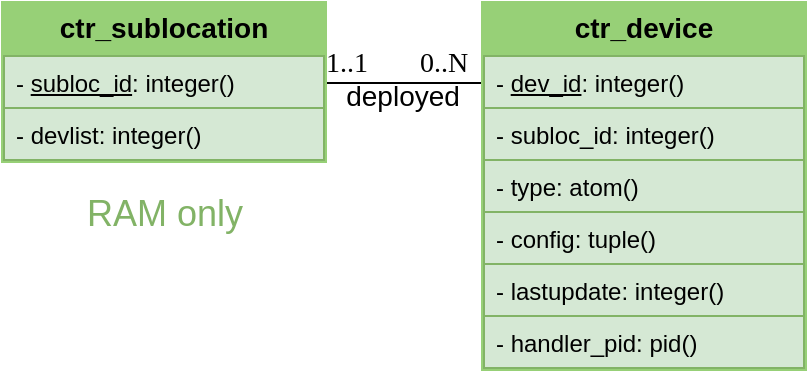 <mxfile version="15.6.6" type="device"><diagram id="aUOGfTudlKWCz0wmagxD" name="Page-1"><mxGraphModel dx="-2506" dy="-894" grid="1" gridSize="10" guides="1" tooltips="1" connect="1" arrows="1" fold="1" page="1" pageScale="1" pageWidth="827" pageHeight="1169" math="0" shadow="0"><root><mxCell id="0"/><mxCell id="1" parent="0"/><mxCell id="jmC_fBzP4kBXqy3e1qZR-20" value="RAM only" style="text;html=1;align=center;verticalAlign=middle;resizable=0;points=[];autosize=1;fontSize=18;fontColor=#82B366;" vertex="1" parent="1"><mxGeometry x="3344" y="1260" width="90" height="30" as="geometry"/></mxCell><mxCell id="jmC_fBzP4kBXqy3e1qZR-55" value="deployed" style="text;html=1;resizable=0;points=[];autosize=1;align=center;verticalAlign=top;spacingTop=-4;fontSize=14;fontColor=default;" vertex="1" parent="1"><mxGeometry x="3473" y="1205" width="70" height="20" as="geometry"/></mxCell><mxCell id="jmC_fBzP4kBXqy3e1qZR-56" value="" style="endArrow=none;html=1;fontFamily=Verdana;fontSize=14;fillColor=#d5e8d4;strokeColor=#000000;exitX=0;exitY=0.5;exitDx=0;exitDy=0;labelBackgroundColor=default;fontColor=default;" edge="1" parent="1"><mxGeometry width="50" height="50" relative="1" as="geometry"><mxPoint x="3549" y="1209.5" as="sourcePoint"/><mxPoint x="3469" y="1209.5" as="targetPoint"/></mxGeometry></mxCell><mxCell id="jmC_fBzP4kBXqy3e1qZR-57" value="1..1" style="text;html=1;resizable=0;points=[];autosize=1;align=left;verticalAlign=top;spacingTop=-4;fontSize=14;fontFamily=Verdana;fontColor=default;" vertex="1" parent="1"><mxGeometry x="3468" y="1189" width="40" height="20" as="geometry"/></mxCell><mxCell id="jmC_fBzP4kBXqy3e1qZR-58" value="0..N" style="text;html=1;resizable=0;points=[];autosize=1;align=left;verticalAlign=top;spacingTop=-4;fontSize=14;fontFamily=Verdana;fontColor=default;" vertex="1" parent="1"><mxGeometry x="3515" y="1189" width="50" height="20" as="geometry"/></mxCell><mxCell id="jmC_fBzP4kBXqy3e1qZR-42" value="ctr_device" style="swimlane;fontStyle=1;align=center;verticalAlign=top;childLayout=stackLayout;horizontal=1;startSize=26;horizontalStack=0;resizeParent=1;resizeParentMax=0;resizeLast=0;collapsible=1;marginBottom=0;fillColor=#97D077;strokeColor=#97D077;strokeWidth=3;swimlaneFillColor=none;fontSize=14;spacingTop=-3;glass=0;fillOpacity=100;rounded=0;swimlaneLine=1;shadow=0;comic=0;fontColor=default;" vertex="1" parent="1"><mxGeometry x="3549" y="1170" width="160" height="182" as="geometry"><mxRectangle x="50" y="700" width="60" height="26" as="alternateBounds"/></mxGeometry></mxCell><mxCell id="jmC_fBzP4kBXqy3e1qZR-43" value="- &lt;u&gt;dev_id&lt;/u&gt;: integer()" style="text;strokeColor=#82b366;fillColor=#d5e8d4;align=left;verticalAlign=top;spacingLeft=4;spacingRight=4;overflow=hidden;rotatable=0;points=[[0,0.5],[1,0.5]];portConstraint=eastwest;fontColor=default;html=1;" vertex="1" parent="jmC_fBzP4kBXqy3e1qZR-42"><mxGeometry y="26" width="160" height="26" as="geometry"/></mxCell><mxCell id="jmC_fBzP4kBXqy3e1qZR-44" value="- subloc_id: integer()" style="text;strokeColor=#82b366;fillColor=#d5e8d4;align=left;verticalAlign=top;spacingLeft=4;spacingRight=4;overflow=hidden;rotatable=0;points=[[0,0.5],[1,0.5]];portConstraint=eastwest;fontColor=default;" vertex="1" parent="jmC_fBzP4kBXqy3e1qZR-42"><mxGeometry y="52" width="160" height="26" as="geometry"/></mxCell><mxCell id="jmC_fBzP4kBXqy3e1qZR-54" value="- type: atom()" style="text;strokeColor=#82b366;fillColor=#d5e8d4;align=left;verticalAlign=top;spacingLeft=4;spacingRight=4;overflow=hidden;rotatable=0;points=[[0,0.5],[1,0.5]];portConstraint=eastwest;fontColor=default;" vertex="1" parent="jmC_fBzP4kBXqy3e1qZR-42"><mxGeometry y="78" width="160" height="26" as="geometry"/></mxCell><mxCell id="jmC_fBzP4kBXqy3e1qZR-53" value="- config: tuple()" style="text;strokeColor=#82b366;fillColor=#d5e8d4;align=left;verticalAlign=top;spacingLeft=4;spacingRight=4;overflow=hidden;rotatable=0;points=[[0,0.5],[1,0.5]];portConstraint=eastwest;fontColor=default;" vertex="1" parent="jmC_fBzP4kBXqy3e1qZR-42"><mxGeometry y="104" width="160" height="26" as="geometry"/></mxCell><mxCell id="jmC_fBzP4kBXqy3e1qZR-52" value="- lastupdate: integer()" style="text;strokeColor=#82b366;fillColor=#d5e8d4;align=left;verticalAlign=top;spacingLeft=4;spacingRight=4;overflow=hidden;rotatable=0;points=[[0,0.5],[1,0.5]];portConstraint=eastwest;fontColor=default;" vertex="1" parent="jmC_fBzP4kBXqy3e1qZR-42"><mxGeometry y="130" width="160" height="26" as="geometry"/></mxCell><mxCell id="jmC_fBzP4kBXqy3e1qZR-45" value="- handler_pid: pid()" style="text;strokeColor=#82b366;fillColor=#d5e8d4;align=left;verticalAlign=top;spacingLeft=4;spacingRight=4;overflow=hidden;rotatable=0;points=[[0,0.5],[1,0.5]];portConstraint=eastwest;fontColor=default;" vertex="1" parent="jmC_fBzP4kBXqy3e1qZR-42"><mxGeometry y="156" width="160" height="26" as="geometry"/></mxCell><mxCell id="jmC_fBzP4kBXqy3e1qZR-39" value="ctr_sublocation" style="swimlane;fontStyle=1;align=center;verticalAlign=top;childLayout=stackLayout;horizontal=1;startSize=26;horizontalStack=0;resizeParent=1;resizeParentMax=0;resizeLast=0;collapsible=1;marginBottom=0;fillColor=#97D077;strokeColor=#97D077;strokeWidth=3;swimlaneFillColor=none;fontSize=14;spacingTop=-3;glass=0;fillOpacity=100;rounded=0;swimlaneLine=1;shadow=0;comic=0;fontColor=default;" vertex="1" parent="1"><mxGeometry x="3309" y="1170" width="160" height="78" as="geometry"><mxRectangle x="50" y="700" width="60" height="26" as="alternateBounds"/></mxGeometry></mxCell><mxCell id="jmC_fBzP4kBXqy3e1qZR-40" value="- &lt;u&gt;subloc_id&lt;/u&gt;: integer()" style="text;strokeColor=#82b366;fillColor=#d5e8d4;align=left;verticalAlign=top;spacingLeft=4;spacingRight=4;overflow=hidden;rotatable=0;points=[[0,0.5],[1,0.5]];portConstraint=eastwest;fontColor=default;html=1;" vertex="1" parent="jmC_fBzP4kBXqy3e1qZR-39"><mxGeometry y="26" width="160" height="26" as="geometry"/></mxCell><mxCell id="jmC_fBzP4kBXqy3e1qZR-41" value="- devlist: integer()" style="text;strokeColor=#82b366;fillColor=#d5e8d4;align=left;verticalAlign=top;spacingLeft=4;spacingRight=4;overflow=hidden;rotatable=0;points=[[0,0.5],[1,0.5]];portConstraint=eastwest;fontColor=default;" vertex="1" parent="jmC_fBzP4kBXqy3e1qZR-39"><mxGeometry y="52" width="160" height="26" as="geometry"/></mxCell></root></mxGraphModel></diagram></mxfile>
